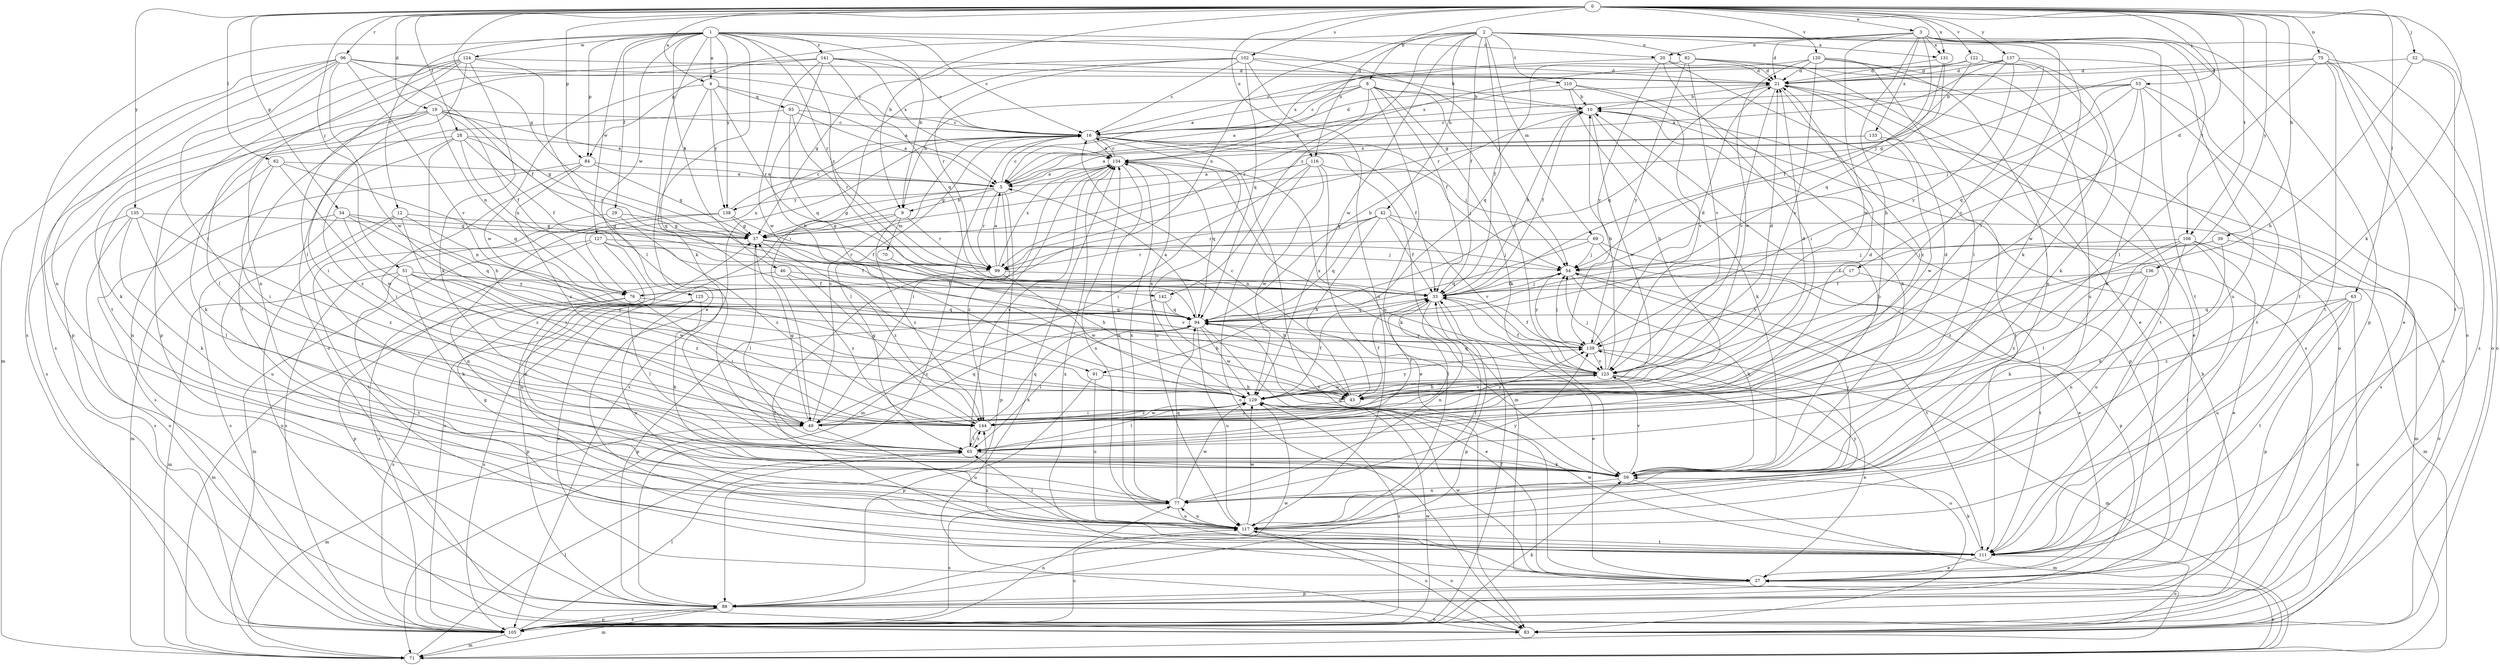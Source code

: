 strict digraph  {
0;
1;
2;
3;
4;
5;
8;
9;
10;
12;
16;
17;
19;
20;
21;
27;
28;
29;
33;
34;
37;
39;
42;
43;
46;
49;
51;
52;
53;
54;
59;
62;
63;
65;
69;
70;
71;
75;
76;
77;
82;
83;
84;
88;
91;
93;
94;
96;
99;
102;
105;
106;
110;
111;
116;
117;
120;
122;
123;
124;
125;
127;
129;
131;
133;
134;
135;
136;
137;
138;
139;
141;
142;
144;
0 -> 3  [label=a];
0 -> 4  [label=a];
0 -> 8  [label=b];
0 -> 9  [label=b];
0 -> 17  [label=d];
0 -> 19  [label=d];
0 -> 28  [label=f];
0 -> 34  [label=g];
0 -> 37  [label=g];
0 -> 39  [label=h];
0 -> 51  [label=j];
0 -> 52  [label=j];
0 -> 53  [label=j];
0 -> 59  [label=k];
0 -> 62  [label=l];
0 -> 63  [label=l];
0 -> 75  [label=n];
0 -> 84  [label=p];
0 -> 96  [label=r];
0 -> 102  [label=s];
0 -> 106  [label=t];
0 -> 116  [label=u];
0 -> 120  [label=v];
0 -> 122  [label=v];
0 -> 131  [label=x];
0 -> 135  [label=y];
0 -> 136  [label=y];
0 -> 137  [label=y];
1 -> 4  [label=a];
1 -> 9  [label=b];
1 -> 12  [label=c];
1 -> 16  [label=c];
1 -> 20  [label=d];
1 -> 27  [label=e];
1 -> 29  [label=f];
1 -> 46  [label=i];
1 -> 54  [label=j];
1 -> 59  [label=k];
1 -> 84  [label=p];
1 -> 99  [label=r];
1 -> 105  [label=s];
1 -> 124  [label=w];
1 -> 125  [label=w];
1 -> 127  [label=w];
1 -> 138  [label=y];
1 -> 141  [label=z];
1 -> 142  [label=z];
2 -> 33  [label=f];
2 -> 42  [label=h];
2 -> 59  [label=k];
2 -> 69  [label=m];
2 -> 76  [label=n];
2 -> 82  [label=o];
2 -> 84  [label=p];
2 -> 91  [label=q];
2 -> 106  [label=t];
2 -> 110  [label=t];
2 -> 111  [label=t];
2 -> 116  [label=u];
2 -> 129  [label=w];
2 -> 131  [label=x];
2 -> 142  [label=z];
3 -> 20  [label=d];
3 -> 21  [label=d];
3 -> 43  [label=h];
3 -> 49  [label=i];
3 -> 54  [label=j];
3 -> 83  [label=o];
3 -> 88  [label=p];
3 -> 111  [label=t];
3 -> 129  [label=w];
3 -> 131  [label=x];
3 -> 133  [label=x];
4 -> 5  [label=a];
4 -> 91  [label=q];
4 -> 93  [label=q];
4 -> 99  [label=r];
4 -> 129  [label=w];
4 -> 138  [label=y];
5 -> 9  [label=b];
5 -> 16  [label=c];
5 -> 37  [label=g];
5 -> 88  [label=p];
5 -> 99  [label=r];
5 -> 138  [label=y];
5 -> 144  [label=z];
8 -> 5  [label=a];
8 -> 9  [label=b];
8 -> 10  [label=b];
8 -> 16  [label=c];
8 -> 33  [label=f];
8 -> 59  [label=k];
8 -> 99  [label=r];
8 -> 117  [label=u];
8 -> 123  [label=v];
9 -> 37  [label=g];
9 -> 70  [label=m];
9 -> 99  [label=r];
9 -> 105  [label=s];
9 -> 144  [label=z];
10 -> 16  [label=c];
10 -> 33  [label=f];
10 -> 59  [label=k];
10 -> 88  [label=p];
10 -> 111  [label=t];
10 -> 129  [label=w];
12 -> 37  [label=g];
12 -> 49  [label=i];
12 -> 76  [label=n];
12 -> 83  [label=o];
12 -> 105  [label=s];
16 -> 21  [label=d];
16 -> 33  [label=f];
16 -> 54  [label=j];
16 -> 65  [label=l];
16 -> 71  [label=m];
16 -> 76  [label=n];
16 -> 83  [label=o];
16 -> 105  [label=s];
16 -> 117  [label=u];
16 -> 134  [label=x];
17 -> 76  [label=n];
17 -> 111  [label=t];
17 -> 139  [label=y];
19 -> 5  [label=a];
19 -> 16  [label=c];
19 -> 33  [label=f];
19 -> 37  [label=g];
19 -> 59  [label=k];
19 -> 65  [label=l];
19 -> 76  [label=n];
19 -> 105  [label=s];
20 -> 21  [label=d];
20 -> 49  [label=i];
20 -> 105  [label=s];
20 -> 134  [label=x];
20 -> 139  [label=y];
21 -> 10  [label=b];
21 -> 27  [label=e];
21 -> 94  [label=q];
21 -> 111  [label=t];
21 -> 123  [label=v];
21 -> 144  [label=z];
27 -> 88  [label=p];
27 -> 129  [label=w];
27 -> 134  [label=x];
28 -> 33  [label=f];
28 -> 43  [label=h];
28 -> 59  [label=k];
28 -> 76  [label=n];
28 -> 99  [label=r];
28 -> 134  [label=x];
28 -> 144  [label=z];
29 -> 37  [label=g];
29 -> 111  [label=t];
29 -> 144  [label=z];
33 -> 10  [label=b];
33 -> 27  [label=e];
33 -> 54  [label=j];
33 -> 65  [label=l];
33 -> 77  [label=n];
33 -> 88  [label=p];
33 -> 94  [label=q];
34 -> 37  [label=g];
34 -> 71  [label=m];
34 -> 94  [label=q];
34 -> 117  [label=u];
34 -> 139  [label=y];
34 -> 144  [label=z];
37 -> 54  [label=j];
37 -> 65  [label=l];
37 -> 99  [label=r];
37 -> 144  [label=z];
39 -> 33  [label=f];
39 -> 54  [label=j];
39 -> 59  [label=k];
39 -> 83  [label=o];
42 -> 33  [label=f];
42 -> 37  [label=g];
42 -> 43  [label=h];
42 -> 71  [label=m];
42 -> 94  [label=q];
42 -> 99  [label=r];
42 -> 123  [label=v];
43 -> 16  [label=c];
43 -> 21  [label=d];
43 -> 33  [label=f];
43 -> 123  [label=v];
43 -> 144  [label=z];
46 -> 33  [label=f];
46 -> 88  [label=p];
46 -> 123  [label=v];
46 -> 144  [label=z];
49 -> 16  [label=c];
49 -> 21  [label=d];
49 -> 37  [label=g];
49 -> 71  [label=m];
49 -> 94  [label=q];
49 -> 117  [label=u];
49 -> 139  [label=y];
51 -> 33  [label=f];
51 -> 59  [label=k];
51 -> 71  [label=m];
51 -> 111  [label=t];
51 -> 129  [label=w];
51 -> 139  [label=y];
51 -> 144  [label=z];
52 -> 21  [label=d];
52 -> 43  [label=h];
52 -> 83  [label=o];
52 -> 111  [label=t];
53 -> 10  [label=b];
53 -> 16  [label=c];
53 -> 54  [label=j];
53 -> 59  [label=k];
53 -> 94  [label=q];
53 -> 105  [label=s];
53 -> 111  [label=t];
53 -> 129  [label=w];
54 -> 33  [label=f];
54 -> 59  [label=k];
54 -> 111  [label=t];
54 -> 139  [label=y];
59 -> 10  [label=b];
59 -> 71  [label=m];
59 -> 77  [label=n];
59 -> 94  [label=q];
59 -> 123  [label=v];
62 -> 5  [label=a];
62 -> 49  [label=i];
62 -> 77  [label=n];
62 -> 94  [label=q];
62 -> 129  [label=w];
63 -> 83  [label=o];
63 -> 88  [label=p];
63 -> 94  [label=q];
63 -> 111  [label=t];
63 -> 117  [label=u];
63 -> 144  [label=z];
65 -> 59  [label=k];
65 -> 134  [label=x];
65 -> 144  [label=z];
69 -> 27  [label=e];
69 -> 54  [label=j];
69 -> 88  [label=p];
69 -> 94  [label=q];
69 -> 99  [label=r];
70 -> 43  [label=h];
71 -> 27  [label=e];
71 -> 65  [label=l];
75 -> 21  [label=d];
75 -> 27  [label=e];
75 -> 37  [label=g];
75 -> 65  [label=l];
75 -> 83  [label=o];
75 -> 105  [label=s];
75 -> 111  [label=t];
76 -> 49  [label=i];
76 -> 65  [label=l];
76 -> 71  [label=m];
76 -> 94  [label=q];
76 -> 105  [label=s];
77 -> 54  [label=j];
77 -> 94  [label=q];
77 -> 105  [label=s];
77 -> 117  [label=u];
77 -> 129  [label=w];
77 -> 134  [label=x];
77 -> 139  [label=y];
82 -> 21  [label=d];
82 -> 27  [label=e];
82 -> 33  [label=f];
82 -> 83  [label=o];
82 -> 123  [label=v];
82 -> 139  [label=y];
83 -> 117  [label=u];
83 -> 134  [label=x];
84 -> 5  [label=a];
84 -> 37  [label=g];
84 -> 49  [label=i];
84 -> 105  [label=s];
84 -> 144  [label=z];
88 -> 16  [label=c];
88 -> 71  [label=m];
88 -> 83  [label=o];
88 -> 105  [label=s];
88 -> 129  [label=w];
91 -> 43  [label=h];
91 -> 88  [label=p];
91 -> 117  [label=u];
93 -> 5  [label=a];
93 -> 16  [label=c];
93 -> 49  [label=i];
93 -> 94  [label=q];
93 -> 99  [label=r];
94 -> 5  [label=a];
94 -> 10  [label=b];
94 -> 27  [label=e];
94 -> 65  [label=l];
94 -> 117  [label=u];
94 -> 129  [label=w];
94 -> 139  [label=y];
96 -> 16  [label=c];
96 -> 21  [label=d];
96 -> 33  [label=f];
96 -> 49  [label=i];
96 -> 71  [label=m];
96 -> 77  [label=n];
96 -> 88  [label=p];
96 -> 123  [label=v];
96 -> 129  [label=w];
99 -> 5  [label=a];
99 -> 43  [label=h];
99 -> 111  [label=t];
99 -> 129  [label=w];
99 -> 134  [label=x];
102 -> 10  [label=b];
102 -> 16  [label=c];
102 -> 21  [label=d];
102 -> 37  [label=g];
102 -> 49  [label=i];
102 -> 94  [label=q];
102 -> 99  [label=r];
102 -> 117  [label=u];
105 -> 10  [label=b];
105 -> 33  [label=f];
105 -> 59  [label=k];
105 -> 65  [label=l];
105 -> 71  [label=m];
105 -> 77  [label=n];
105 -> 88  [label=p];
105 -> 117  [label=u];
105 -> 129  [label=w];
106 -> 27  [label=e];
106 -> 54  [label=j];
106 -> 65  [label=l];
106 -> 71  [label=m];
106 -> 111  [label=t];
106 -> 117  [label=u];
106 -> 144  [label=z];
110 -> 5  [label=a];
110 -> 10  [label=b];
110 -> 43  [label=h];
110 -> 59  [label=k];
110 -> 123  [label=v];
111 -> 27  [label=e];
111 -> 37  [label=g];
111 -> 59  [label=k];
111 -> 83  [label=o];
111 -> 129  [label=w];
111 -> 144  [label=z];
116 -> 5  [label=a];
116 -> 27  [label=e];
116 -> 49  [label=i];
116 -> 54  [label=j];
116 -> 83  [label=o];
116 -> 129  [label=w];
117 -> 33  [label=f];
117 -> 65  [label=l];
117 -> 77  [label=n];
117 -> 83  [label=o];
117 -> 111  [label=t];
117 -> 129  [label=w];
117 -> 134  [label=x];
117 -> 139  [label=y];
120 -> 5  [label=a];
120 -> 21  [label=d];
120 -> 65  [label=l];
120 -> 77  [label=n];
120 -> 117  [label=u];
120 -> 123  [label=v];
120 -> 129  [label=w];
122 -> 21  [label=d];
122 -> 65  [label=l];
122 -> 99  [label=r];
122 -> 123  [label=v];
122 -> 134  [label=x];
123 -> 10  [label=b];
123 -> 21  [label=d];
123 -> 27  [label=e];
123 -> 33  [label=f];
123 -> 43  [label=h];
123 -> 54  [label=j];
123 -> 83  [label=o];
123 -> 94  [label=q];
123 -> 129  [label=w];
123 -> 134  [label=x];
124 -> 21  [label=d];
124 -> 59  [label=k];
124 -> 65  [label=l];
124 -> 77  [label=n];
124 -> 83  [label=o];
124 -> 88  [label=p];
124 -> 105  [label=s];
124 -> 111  [label=t];
125 -> 27  [label=e];
125 -> 59  [label=k];
125 -> 88  [label=p];
125 -> 94  [label=q];
125 -> 105  [label=s];
125 -> 117  [label=u];
127 -> 33  [label=f];
127 -> 54  [label=j];
127 -> 71  [label=m];
127 -> 77  [label=n];
127 -> 105  [label=s];
127 -> 117  [label=u];
129 -> 33  [label=f];
129 -> 49  [label=i];
129 -> 65  [label=l];
129 -> 105  [label=s];
129 -> 134  [label=x];
129 -> 139  [label=y];
129 -> 144  [label=z];
131 -> 21  [label=d];
131 -> 33  [label=f];
131 -> 94  [label=q];
133 -> 5  [label=a];
133 -> 105  [label=s];
133 -> 129  [label=w];
133 -> 134  [label=x];
134 -> 5  [label=a];
134 -> 16  [label=c];
134 -> 37  [label=g];
134 -> 49  [label=i];
134 -> 59  [label=k];
134 -> 71  [label=m];
134 -> 77  [label=n];
134 -> 94  [label=q];
135 -> 37  [label=g];
135 -> 59  [label=k];
135 -> 65  [label=l];
135 -> 83  [label=o];
135 -> 105  [label=s];
135 -> 144  [label=z];
136 -> 33  [label=f];
136 -> 59  [label=k];
136 -> 77  [label=n];
136 -> 144  [label=z];
137 -> 5  [label=a];
137 -> 16  [label=c];
137 -> 21  [label=d];
137 -> 37  [label=g];
137 -> 59  [label=k];
137 -> 117  [label=u];
137 -> 139  [label=y];
138 -> 16  [label=c];
138 -> 33  [label=f];
138 -> 37  [label=g];
138 -> 77  [label=n];
138 -> 105  [label=s];
139 -> 21  [label=d];
139 -> 33  [label=f];
139 -> 54  [label=j];
139 -> 71  [label=m];
139 -> 123  [label=v];
141 -> 16  [label=c];
141 -> 21  [label=d];
141 -> 43  [label=h];
141 -> 65  [label=l];
141 -> 94  [label=q];
141 -> 111  [label=t];
141 -> 129  [label=w];
141 -> 134  [label=x];
142 -> 43  [label=h];
142 -> 88  [label=p];
142 -> 94  [label=q];
144 -> 21  [label=d];
144 -> 33  [label=f];
144 -> 37  [label=g];
144 -> 65  [label=l];
144 -> 94  [label=q];
144 -> 129  [label=w];
}
